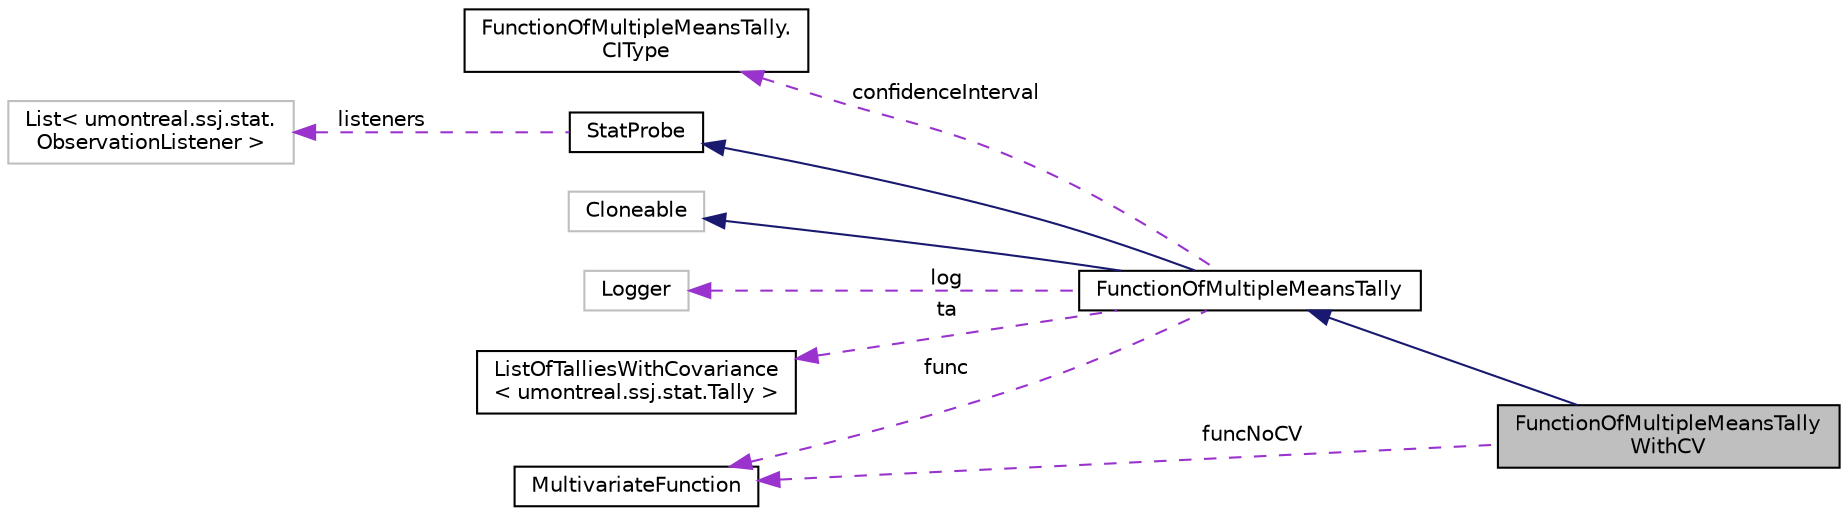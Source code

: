 digraph "FunctionOfMultipleMeansTallyWithCV"
{
 // INTERACTIVE_SVG=YES
  bgcolor="transparent";
  edge [fontname="Helvetica",fontsize="10",labelfontname="Helvetica",labelfontsize="10"];
  node [fontname="Helvetica",fontsize="10",shape=record];
  rankdir="LR";
  Node4 [label="FunctionOfMultipleMeansTally\lWithCV",height=0.2,width=0.4,color="black", fillcolor="grey75", style="filled", fontcolor="black"];
  Node5 -> Node4 [dir="back",color="midnightblue",fontsize="10",style="solid",fontname="Helvetica"];
  Node5 [label="FunctionOfMultipleMeansTally",height=0.2,width=0.4,color="black",URL="$da/dee/classumontreal_1_1ssj_1_1stat_1_1FunctionOfMultipleMeansTally.html",tooltip="Represents a statistical collector for estimating a function of multiple means with a confidence inte..."];
  Node6 -> Node5 [dir="back",color="midnightblue",fontsize="10",style="solid",fontname="Helvetica"];
  Node6 [label="StatProbe",height=0.2,width=0.4,color="black",URL="$d5/d8e/classumontreal_1_1ssj_1_1stat_1_1StatProbe.html",tooltip="The objects of this class are statistical probes or collectors, which are elementary devices for coll..."];
  Node7 -> Node6 [dir="back",color="darkorchid3",fontsize="10",style="dashed",label=" listeners" ,fontname="Helvetica"];
  Node7 [label="List\< umontreal.ssj.stat.\lObservationListener \>",height=0.2,width=0.4,color="grey75"];
  Node8 -> Node5 [dir="back",color="midnightblue",fontsize="10",style="solid",fontname="Helvetica"];
  Node8 [label="Cloneable",height=0.2,width=0.4,color="grey75"];
  Node9 -> Node5 [dir="back",color="darkorchid3",fontsize="10",style="dashed",label=" log" ,fontname="Helvetica"];
  Node9 [label="Logger",height=0.2,width=0.4,color="grey75"];
  Node10 -> Node5 [dir="back",color="darkorchid3",fontsize="10",style="dashed",label=" func" ,fontname="Helvetica"];
  Node10 [label="MultivariateFunction",height=0.2,width=0.4,color="black",URL="$df/d60/interfaceumontreal_1_1ssj_1_1util_1_1MultivariateFunction.html",tooltip="Represents a function of multiple variables. "];
  Node11 -> Node5 [dir="back",color="darkorchid3",fontsize="10",style="dashed",label=" ta" ,fontname="Helvetica"];
  Node11 [label="ListOfTalliesWithCovariance\l\< umontreal.ssj.stat.Tally \>",height=0.2,width=0.4,color="black",URL="$dd/d72/classumontreal_1_1ssj_1_1stat_1_1list_1_1ListOfTalliesWithCovariance.html"];
  Node12 -> Node5 [dir="back",color="darkorchid3",fontsize="10",style="dashed",label=" confidenceInterval" ,fontname="Helvetica"];
  Node12 [label="FunctionOfMultipleMeansTally.\lCIType",height=0.2,width=0.4,color="black",URL="$d7/d0f/enumumontreal_1_1ssj_1_1stat_1_1FunctionOfMultipleMeansTally_1_1CIType.html"];
  Node10 -> Node4 [dir="back",color="darkorchid3",fontsize="10",style="dashed",label=" funcNoCV" ,fontname="Helvetica"];
}
